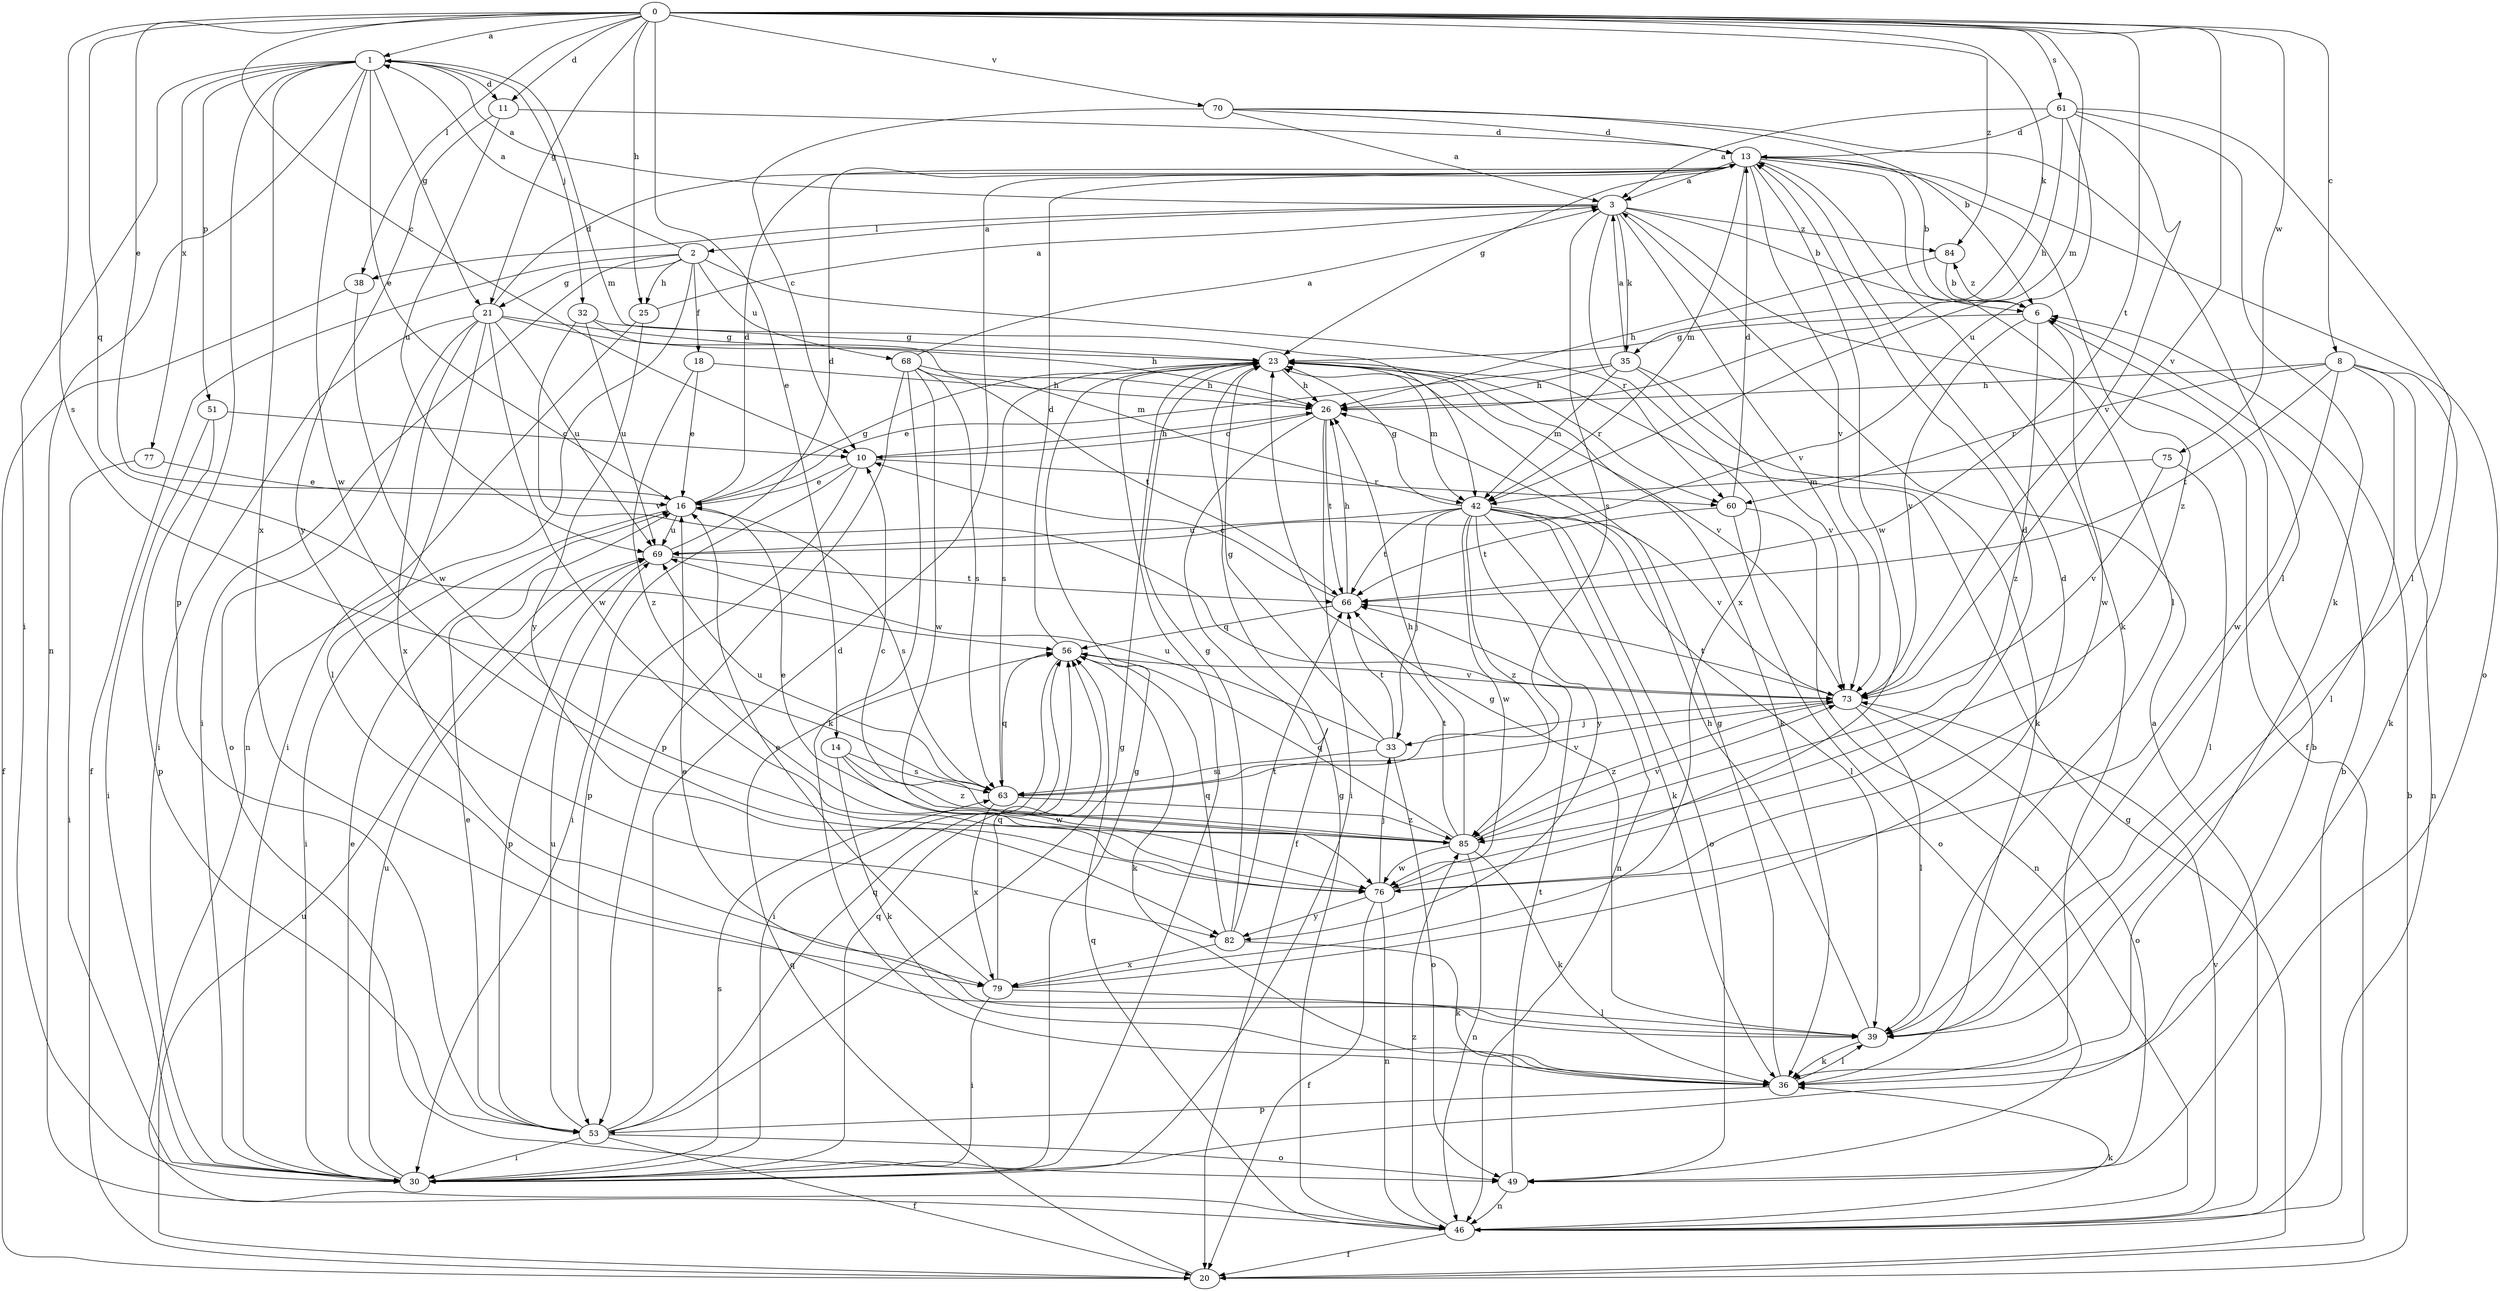 strict digraph  {
0;
1;
2;
3;
6;
8;
10;
11;
13;
14;
16;
18;
20;
21;
23;
25;
26;
30;
32;
33;
35;
36;
38;
39;
42;
46;
49;
51;
53;
56;
60;
61;
63;
66;
68;
69;
70;
73;
75;
76;
77;
79;
82;
84;
85;
0 -> 1  [label=a];
0 -> 8  [label=c];
0 -> 10  [label=c];
0 -> 11  [label=d];
0 -> 14  [label=e];
0 -> 16  [label=e];
0 -> 21  [label=g];
0 -> 25  [label=h];
0 -> 35  [label=k];
0 -> 38  [label=l];
0 -> 42  [label=m];
0 -> 56  [label=q];
0 -> 61  [label=s];
0 -> 63  [label=s];
0 -> 66  [label=t];
0 -> 70  [label=v];
0 -> 73  [label=v];
0 -> 75  [label=w];
0 -> 84  [label=z];
1 -> 11  [label=d];
1 -> 16  [label=e];
1 -> 21  [label=g];
1 -> 30  [label=i];
1 -> 32  [label=j];
1 -> 42  [label=m];
1 -> 46  [label=n];
1 -> 51  [label=p];
1 -> 53  [label=p];
1 -> 76  [label=w];
1 -> 77  [label=x];
1 -> 79  [label=x];
2 -> 1  [label=a];
2 -> 18  [label=f];
2 -> 20  [label=f];
2 -> 21  [label=g];
2 -> 25  [label=h];
2 -> 30  [label=i];
2 -> 46  [label=n];
2 -> 60  [label=r];
2 -> 68  [label=u];
3 -> 1  [label=a];
3 -> 2  [label=a];
3 -> 6  [label=b];
3 -> 20  [label=f];
3 -> 35  [label=k];
3 -> 38  [label=l];
3 -> 63  [label=s];
3 -> 73  [label=v];
3 -> 79  [label=x];
3 -> 84  [label=z];
6 -> 23  [label=g];
6 -> 73  [label=v];
6 -> 76  [label=w];
6 -> 84  [label=z];
6 -> 85  [label=z];
8 -> 26  [label=h];
8 -> 36  [label=k];
8 -> 39  [label=l];
8 -> 46  [label=n];
8 -> 60  [label=r];
8 -> 66  [label=t];
8 -> 76  [label=w];
10 -> 16  [label=e];
10 -> 26  [label=h];
10 -> 30  [label=i];
10 -> 53  [label=p];
10 -> 60  [label=r];
11 -> 13  [label=d];
11 -> 69  [label=u];
11 -> 82  [label=y];
13 -> 3  [label=a];
13 -> 6  [label=b];
13 -> 23  [label=g];
13 -> 36  [label=k];
13 -> 39  [label=l];
13 -> 42  [label=m];
13 -> 49  [label=o];
13 -> 73  [label=v];
13 -> 76  [label=w];
13 -> 85  [label=z];
14 -> 36  [label=k];
14 -> 63  [label=s];
14 -> 76  [label=w];
14 -> 85  [label=z];
16 -> 13  [label=d];
16 -> 23  [label=g];
16 -> 30  [label=i];
16 -> 63  [label=s];
16 -> 69  [label=u];
18 -> 16  [label=e];
18 -> 26  [label=h];
18 -> 85  [label=z];
20 -> 6  [label=b];
20 -> 23  [label=g];
20 -> 56  [label=q];
20 -> 69  [label=u];
21 -> 13  [label=d];
21 -> 23  [label=g];
21 -> 26  [label=h];
21 -> 30  [label=i];
21 -> 39  [label=l];
21 -> 49  [label=o];
21 -> 69  [label=u];
21 -> 76  [label=w];
21 -> 79  [label=x];
23 -> 26  [label=h];
23 -> 30  [label=i];
23 -> 36  [label=k];
23 -> 42  [label=m];
23 -> 60  [label=r];
23 -> 63  [label=s];
23 -> 73  [label=v];
25 -> 3  [label=a];
25 -> 30  [label=i];
25 -> 82  [label=y];
26 -> 10  [label=c];
26 -> 20  [label=f];
26 -> 30  [label=i];
26 -> 66  [label=t];
30 -> 6  [label=b];
30 -> 16  [label=e];
30 -> 23  [label=g];
30 -> 56  [label=q];
30 -> 63  [label=s];
30 -> 69  [label=u];
32 -> 23  [label=g];
32 -> 42  [label=m];
32 -> 69  [label=u];
32 -> 73  [label=v];
33 -> 23  [label=g];
33 -> 49  [label=o];
33 -> 63  [label=s];
33 -> 66  [label=t];
33 -> 69  [label=u];
35 -> 3  [label=a];
35 -> 16  [label=e];
35 -> 26  [label=h];
35 -> 36  [label=k];
35 -> 42  [label=m];
35 -> 73  [label=v];
36 -> 23  [label=g];
36 -> 39  [label=l];
36 -> 53  [label=p];
38 -> 20  [label=f];
38 -> 76  [label=w];
39 -> 16  [label=e];
39 -> 23  [label=g];
39 -> 26  [label=h];
39 -> 36  [label=k];
42 -> 23  [label=g];
42 -> 33  [label=j];
42 -> 36  [label=k];
42 -> 39  [label=l];
42 -> 46  [label=n];
42 -> 49  [label=o];
42 -> 66  [label=t];
42 -> 69  [label=u];
42 -> 73  [label=v];
42 -> 76  [label=w];
42 -> 82  [label=y];
42 -> 85  [label=z];
46 -> 3  [label=a];
46 -> 6  [label=b];
46 -> 20  [label=f];
46 -> 23  [label=g];
46 -> 36  [label=k];
46 -> 56  [label=q];
46 -> 73  [label=v];
46 -> 85  [label=z];
49 -> 46  [label=n];
49 -> 66  [label=t];
51 -> 10  [label=c];
51 -> 30  [label=i];
51 -> 53  [label=p];
53 -> 13  [label=d];
53 -> 16  [label=e];
53 -> 20  [label=f];
53 -> 23  [label=g];
53 -> 30  [label=i];
53 -> 49  [label=o];
53 -> 56  [label=q];
53 -> 69  [label=u];
56 -> 13  [label=d];
56 -> 30  [label=i];
56 -> 36  [label=k];
56 -> 73  [label=v];
60 -> 13  [label=d];
60 -> 46  [label=n];
60 -> 49  [label=o];
60 -> 66  [label=t];
61 -> 3  [label=a];
61 -> 13  [label=d];
61 -> 26  [label=h];
61 -> 36  [label=k];
61 -> 39  [label=l];
61 -> 69  [label=u];
61 -> 73  [label=v];
63 -> 56  [label=q];
63 -> 69  [label=u];
63 -> 73  [label=v];
63 -> 79  [label=x];
63 -> 85  [label=z];
66 -> 10  [label=c];
66 -> 26  [label=h];
66 -> 56  [label=q];
68 -> 3  [label=a];
68 -> 26  [label=h];
68 -> 36  [label=k];
68 -> 53  [label=p];
68 -> 63  [label=s];
68 -> 66  [label=t];
68 -> 76  [label=w];
69 -> 13  [label=d];
69 -> 53  [label=p];
69 -> 66  [label=t];
70 -> 3  [label=a];
70 -> 6  [label=b];
70 -> 10  [label=c];
70 -> 13  [label=d];
70 -> 39  [label=l];
73 -> 33  [label=j];
73 -> 39  [label=l];
73 -> 49  [label=o];
73 -> 66  [label=t];
73 -> 85  [label=z];
75 -> 39  [label=l];
75 -> 42  [label=m];
75 -> 73  [label=v];
76 -> 13  [label=d];
76 -> 20  [label=f];
76 -> 33  [label=j];
76 -> 46  [label=n];
76 -> 82  [label=y];
77 -> 16  [label=e];
77 -> 30  [label=i];
79 -> 13  [label=d];
79 -> 16  [label=e];
79 -> 30  [label=i];
79 -> 39  [label=l];
79 -> 56  [label=q];
82 -> 23  [label=g];
82 -> 36  [label=k];
82 -> 56  [label=q];
82 -> 66  [label=t];
82 -> 79  [label=x];
84 -> 6  [label=b];
84 -> 26  [label=h];
85 -> 10  [label=c];
85 -> 16  [label=e];
85 -> 26  [label=h];
85 -> 36  [label=k];
85 -> 46  [label=n];
85 -> 56  [label=q];
85 -> 66  [label=t];
85 -> 73  [label=v];
85 -> 76  [label=w];
}

